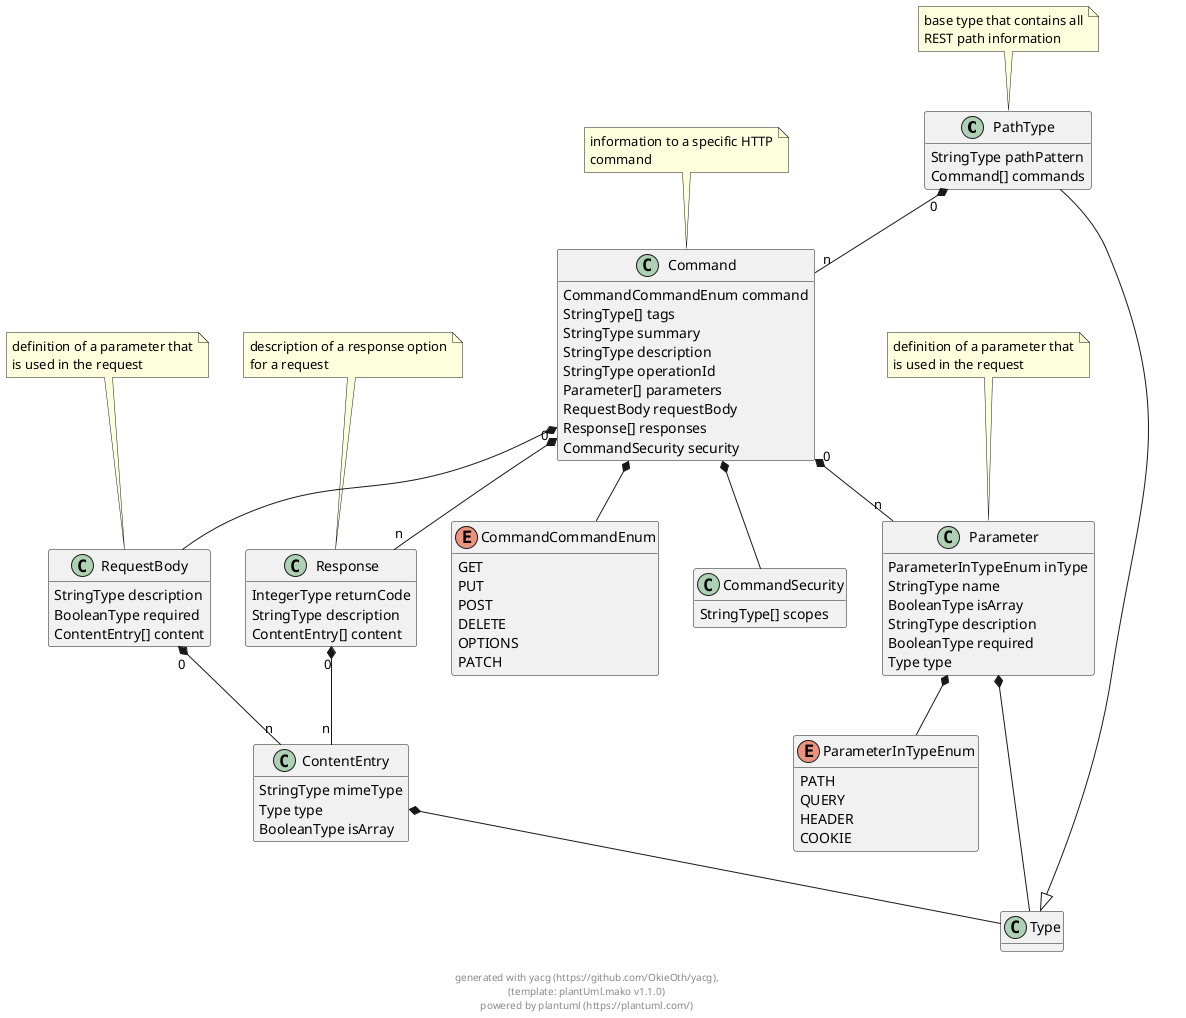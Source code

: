 
@startuml
hide empty methods

class PathType {
        StringType pathPattern
        Command[] commands
}

note top: base type that contains all\nREST path information

PathType --|> Type
class Command {
        CommandCommandEnum command
        StringType[] tags
        StringType summary
        StringType description
        StringType operationId
        Parameter[] parameters
        RequestBody requestBody
        Response[] responses
        CommandSecurity security
}

note top: information to a specific HTTP\ncommand

enum CommandCommandEnum {
    GET
    PUT
    POST
    DELETE
    OPTIONS
    PATCH
}


class Parameter {
        ParameterInTypeEnum inType
        StringType name
        BooleanType isArray
        StringType description
        BooleanType required
        Type type
}

note top: definition of a parameter that\nis used in the request

class RequestBody {
        StringType description
        BooleanType required
        ContentEntry[] content
}

note top: definition of a parameter that\nis used in the request

class Response {
        IntegerType returnCode
        StringType description
        ContentEntry[] content
}

note top: description of a response option\nfor a request

class CommandSecurity {
        StringType[] scopes
}


class ContentEntry {
        StringType mimeType
        Type type
        BooleanType isArray
}


enum ParameterInTypeEnum {
    PATH
    QUERY
    HEADER
    COOKIE
}



    

PathType "0" *-- "n" Command
            

    
Command  *--  CommandCommandEnum
            





Command "0" *-- "n" Parameter
            

Command  *--  RequestBody
            

Command "0" *-- "n" Response
            

Command  *--  CommandSecurity
            

    
    
Parameter  *--  ParameterInTypeEnum
            





Parameter  *--  Type
            

    


RequestBody "0" *-- "n" ContentEntry
            

    


Response "0" *-- "n" ContentEntry
            

    

    

ContentEntry  *--  Type
            


    

footer \ngenerated with yacg (https://github.com/OkieOth/yacg),\n(template: plantUml.mako v1.1.0)\npowered by plantuml (https://plantuml.com/)
@enduml
